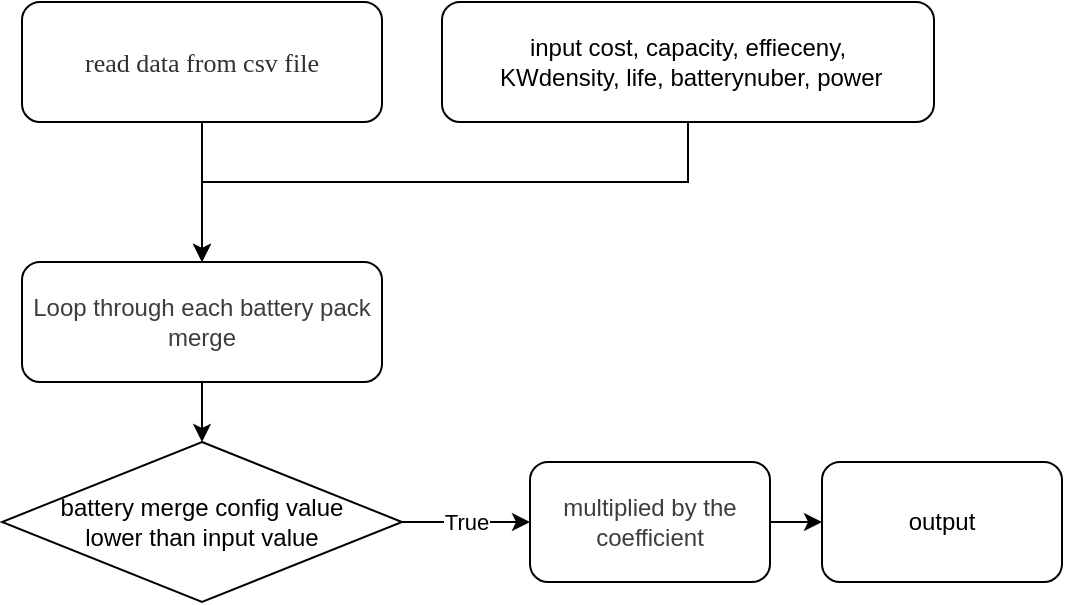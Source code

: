 <mxfile version="15.7.1" type="google"><diagram id="C5RBs43oDa-KdzZeNtuy" name="Page-1"><mxGraphModel dx="652" dy="406" grid="1" gridSize="10" guides="1" tooltips="1" connect="1" arrows="1" fold="1" page="1" pageScale="1" pageWidth="827" pageHeight="1169" math="0" shadow="0"><root><mxCell id="WIyWlLk6GJQsqaUBKTNV-0"/><mxCell id="WIyWlLk6GJQsqaUBKTNV-1" parent="WIyWlLk6GJQsqaUBKTNV-0"/><mxCell id="6EUXYH_IQTPa3Pd4THad-1" value="" style="edgeStyle=orthogonalEdgeStyle;rounded=0;orthogonalLoop=1;jettySize=auto;html=1;" edge="1" parent="WIyWlLk6GJQsqaUBKTNV-1" source="WIyWlLk6GJQsqaUBKTNV-3" target="6EUXYH_IQTPa3Pd4THad-0"><mxGeometry relative="1" as="geometry"/></mxCell><mxCell id="WIyWlLk6GJQsqaUBKTNV-3" value="&lt;div&gt;&lt;font color=&quot;#313131&quot; face=&quot;macdictstheiti&quot;&gt;&lt;span style=&quot;font-size: 13px&quot;&gt;read data from csv file&lt;/span&gt;&lt;/font&gt;&lt;/div&gt;" style="rounded=1;whiteSpace=wrap;html=1;fontSize=12;glass=0;strokeWidth=1;shadow=0;" parent="WIyWlLk6GJQsqaUBKTNV-1" vertex="1"><mxGeometry x="160" width="180" height="60" as="geometry"/></mxCell><mxCell id="6EUXYH_IQTPa3Pd4THad-10" value="" style="edgeStyle=orthogonalEdgeStyle;rounded=0;orthogonalLoop=1;jettySize=auto;html=1;" edge="1" parent="WIyWlLk6GJQsqaUBKTNV-1" source="6EUXYH_IQTPa3Pd4THad-0" target="6EUXYH_IQTPa3Pd4THad-7"><mxGeometry relative="1" as="geometry"/></mxCell><mxCell id="6EUXYH_IQTPa3Pd4THad-0" value="&lt;span style=&quot;color: rgb(61 , 61 , 61) ; font-family: &amp;#34;arial&amp;#34; , sans-serif&quot;&gt;Loop through each battery pack merge&lt;/span&gt;" style="whiteSpace=wrap;html=1;rounded=1;shadow=0;strokeWidth=1;glass=0;" vertex="1" parent="WIyWlLk6GJQsqaUBKTNV-1"><mxGeometry x="160" y="130" width="180" height="60" as="geometry"/></mxCell><mxCell id="6EUXYH_IQTPa3Pd4THad-5" value="" style="edgeStyle=orthogonalEdgeStyle;rounded=0;orthogonalLoop=1;jettySize=auto;html=1;" edge="1" parent="WIyWlLk6GJQsqaUBKTNV-1" source="6EUXYH_IQTPa3Pd4THad-2" target="6EUXYH_IQTPa3Pd4THad-4"><mxGeometry relative="1" as="geometry"/></mxCell><mxCell id="6EUXYH_IQTPa3Pd4THad-2" value="&lt;span style=&quot;color: rgb(61 , 61 , 61) ; font-family: &amp;#34;arial&amp;#34; , sans-serif&quot;&gt;multiplied by the coefficient&lt;/span&gt;" style="whiteSpace=wrap;html=1;rounded=1;shadow=0;strokeWidth=1;glass=0;" vertex="1" parent="WIyWlLk6GJQsqaUBKTNV-1"><mxGeometry x="414" y="230" width="120" height="60" as="geometry"/></mxCell><mxCell id="6EUXYH_IQTPa3Pd4THad-4" value="output" style="whiteSpace=wrap;html=1;rounded=1;shadow=0;strokeWidth=1;glass=0;" vertex="1" parent="WIyWlLk6GJQsqaUBKTNV-1"><mxGeometry x="560" y="230" width="120" height="60" as="geometry"/></mxCell><mxCell id="6EUXYH_IQTPa3Pd4THad-7" value="battery merge config value &lt;br&gt;lower than input value" style="rhombus;whiteSpace=wrap;html=1;" vertex="1" parent="WIyWlLk6GJQsqaUBKTNV-1"><mxGeometry x="150" y="220" width="200" height="80" as="geometry"/></mxCell><mxCell id="6EUXYH_IQTPa3Pd4THad-13" value="" style="edgeStyle=orthogonalEdgeStyle;rounded=0;orthogonalLoop=1;jettySize=auto;html=1;entryX=0.5;entryY=0;entryDx=0;entryDy=0;" edge="1" parent="WIyWlLk6GJQsqaUBKTNV-1" source="6EUXYH_IQTPa3Pd4THad-11" target="6EUXYH_IQTPa3Pd4THad-0"><mxGeometry relative="1" as="geometry"><mxPoint x="130" y="220" as="targetPoint"/><Array as="points"><mxPoint x="250" y="90"/></Array></mxGeometry></mxCell><mxCell id="6EUXYH_IQTPa3Pd4THad-11" value="input&amp;nbsp;cost,&amp;nbsp;capacity,&amp;nbsp;effieceny,&lt;br&gt;&amp;nbsp;KWdensity,&amp;nbsp;life,&amp;nbsp;batterynuber,&amp;nbsp;power" style="rounded=1;whiteSpace=wrap;html=1;" vertex="1" parent="WIyWlLk6GJQsqaUBKTNV-1"><mxGeometry x="370" width="246" height="60" as="geometry"/></mxCell><mxCell id="6EUXYH_IQTPa3Pd4THad-15" value="" style="endArrow=classic;html=1;rounded=0;exitX=1;exitY=0.5;exitDx=0;exitDy=0;entryX=0;entryY=0.5;entryDx=0;entryDy=0;" edge="1" parent="WIyWlLk6GJQsqaUBKTNV-1" source="6EUXYH_IQTPa3Pd4THad-7" target="6EUXYH_IQTPa3Pd4THad-2"><mxGeometry relative="1" as="geometry"><mxPoint x="350" y="350" as="sourcePoint"/><mxPoint x="450" y="350" as="targetPoint"/></mxGeometry></mxCell><mxCell id="6EUXYH_IQTPa3Pd4THad-16" value="True" style="edgeLabel;resizable=0;html=1;align=center;verticalAlign=middle;" connectable="0" vertex="1" parent="6EUXYH_IQTPa3Pd4THad-15"><mxGeometry relative="1" as="geometry"/></mxCell></root></mxGraphModel></diagram></mxfile>
